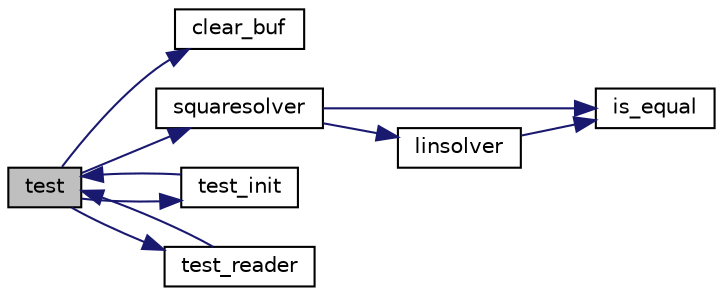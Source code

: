digraph "test"
{
 // LATEX_PDF_SIZE
  edge [fontname="Helvetica",fontsize="10",labelfontname="Helvetica",labelfontsize="10"];
  node [fontname="Helvetica",fontsize="10",shape=record];
  rankdir="LR";
  Node1 [label="test",height=0.2,width=0.4,color="black", fillcolor="grey75", style="filled", fontcolor="black",tooltip=" "];
  Node1 -> Node2 [color="midnightblue",fontsize="10",style="solid",fontname="Helvetica"];
  Node2 [label="clear_buf",height=0.2,width=0.4,color="black", fillcolor="white", style="filled",URL="$read__print_8cpp.html#a0e09d60122404af814db0135c6a8ab8d",tooltip=" "];
  Node1 -> Node3 [color="midnightblue",fontsize="10",style="solid",fontname="Helvetica"];
  Node3 [label="squaresolver",height=0.2,width=0.4,color="black", fillcolor="white", style="filled",URL="$solver_8cpp.html#a575ca4ad5af18425ca7b32b4cb247b18",tooltip=" "];
  Node3 -> Node4 [color="midnightblue",fontsize="10",style="solid",fontname="Helvetica"];
  Node4 [label="is_equal",height=0.2,width=0.4,color="black", fillcolor="white", style="filled",URL="$solver_8cpp.html#a59407076ee6342ec18d2de0c0b5ebda9",tooltip=" "];
  Node3 -> Node5 [color="midnightblue",fontsize="10",style="solid",fontname="Helvetica"];
  Node5 [label="linsolver",height=0.2,width=0.4,color="black", fillcolor="white", style="filled",URL="$solver_8cpp.html#a3dea016aaca6fd0c5af3aa02898a6f76",tooltip=" "];
  Node5 -> Node4 [color="midnightblue",fontsize="10",style="solid",fontname="Helvetica"];
  Node1 -> Node6 [color="midnightblue",fontsize="10",style="solid",fontname="Helvetica"];
  Node6 [label="test_init",height=0.2,width=0.4,color="black", fillcolor="white", style="filled",URL="$test_8cpp.html#ae8089327ae47e0d94df7fa9cc065cf0e",tooltip=" "];
  Node6 -> Node1 [color="midnightblue",fontsize="10",style="solid",fontname="Helvetica"];
  Node1 -> Node7 [color="midnightblue",fontsize="10",style="solid",fontname="Helvetica"];
  Node7 [label="test_reader",height=0.2,width=0.4,color="black", fillcolor="white", style="filled",URL="$test_8cpp.html#a84bfd49d6c75b95c4fa8b6950d95dfbc",tooltip=" "];
  Node7 -> Node1 [color="midnightblue",fontsize="10",style="solid",fontname="Helvetica"];
}
